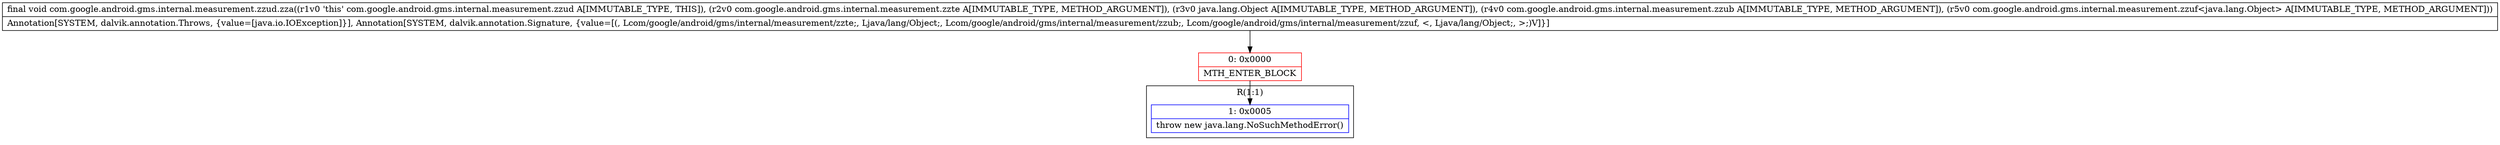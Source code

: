 digraph "CFG forcom.google.android.gms.internal.measurement.zzud.zza(Lcom\/google\/android\/gms\/internal\/measurement\/zzte;Ljava\/lang\/Object;Lcom\/google\/android\/gms\/internal\/measurement\/zzub;Lcom\/google\/android\/gms\/internal\/measurement\/zzuf;)V" {
subgraph cluster_Region_318015192 {
label = "R(1:1)";
node [shape=record,color=blue];
Node_1 [shape=record,label="{1\:\ 0x0005|throw new java.lang.NoSuchMethodError()\l}"];
}
Node_0 [shape=record,color=red,label="{0\:\ 0x0000|MTH_ENTER_BLOCK\l}"];
MethodNode[shape=record,label="{final void com.google.android.gms.internal.measurement.zzud.zza((r1v0 'this' com.google.android.gms.internal.measurement.zzud A[IMMUTABLE_TYPE, THIS]), (r2v0 com.google.android.gms.internal.measurement.zzte A[IMMUTABLE_TYPE, METHOD_ARGUMENT]), (r3v0 java.lang.Object A[IMMUTABLE_TYPE, METHOD_ARGUMENT]), (r4v0 com.google.android.gms.internal.measurement.zzub A[IMMUTABLE_TYPE, METHOD_ARGUMENT]), (r5v0 com.google.android.gms.internal.measurement.zzuf\<java.lang.Object\> A[IMMUTABLE_TYPE, METHOD_ARGUMENT]))  | Annotation[SYSTEM, dalvik.annotation.Throws, \{value=[java.io.IOException]\}], Annotation[SYSTEM, dalvik.annotation.Signature, \{value=[(, Lcom\/google\/android\/gms\/internal\/measurement\/zzte;, Ljava\/lang\/Object;, Lcom\/google\/android\/gms\/internal\/measurement\/zzub;, Lcom\/google\/android\/gms\/internal\/measurement\/zzuf, \<, Ljava\/lang\/Object;, \>;)V]\}]\l}"];
MethodNode -> Node_0;
Node_0 -> Node_1;
}

